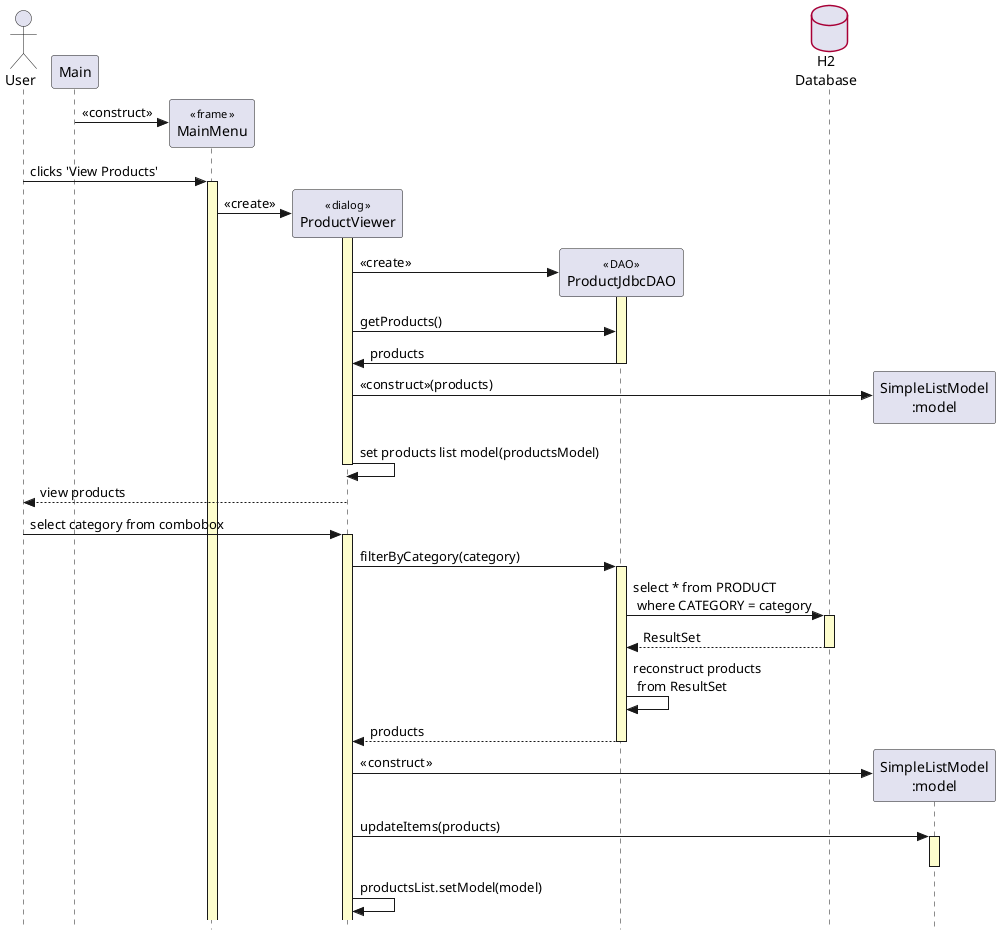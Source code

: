 @startuml
' style tweaks to make the diagram a little more readable
skinparam {
	Style strictuml
	RoundCorner 5
        Database {
		' the default border no longer matches the normal colours (bug?), so fix this
		BorderColor #A80036
	}
	Sequence {
		' make activations yellow too
		LifeLineBackgroundColor #FDFDCD

		' make stereotypes less ugly
		Stereotype {
			Font {
				Size 11
				Style plain
			}
		}
	}
}

actor User as user
participant "Main" as main
participant "MainMenu" as menu << frame >>
participant "ProductViewer" as dialog << dialog >>
participant "ProductJdbcDAO" as dao << DAO >>
database "H2\nDatabase" as db
participant "SimpleListModel\n:model" as model

create menu
main -> menu : «construct»

user -> menu++ : clicks 'View Products'

create dialog
menu -> dialog++ : «create»

create dao
dialog -> dao++ : «create»
dialog -> dao : getProducts()
dialog <- dao-- : products

create model
dialog -> model : <<construct>>(products)
 
dialog -> dialog-- : set products list model(productsModel)
 
user <-- dialog : view products


user -> dialog++ : select category from combobox
dialog -> dao++ : filterByCategory(category)
dao -> db++ : select * from PRODUCT\n where CATEGORY = category
return ResultSet
dao->dao: reconstruct products\n from ResultSet
dao --> dialog: products
dao--

create model
dialog -> model : « construct »
dialog -> model++ : updateItems(products)
model--
dialog -> dialog : productsList.setModel(model)

@enduml